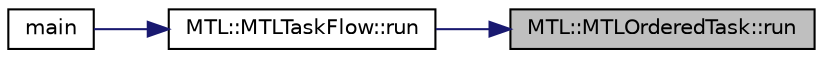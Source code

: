 digraph "MTL::MTLOrderedTask::run"
{
 // LATEX_PDF_SIZE
  edge [fontname="Helvetica",fontsize="10",labelfontname="Helvetica",labelfontsize="10"];
  node [fontname="Helvetica",fontsize="10",shape=record];
  rankdir="RL";
  Node1 [label="MTL::MTLOrderedTask::run",height=0.2,width=0.4,color="black", fillcolor="grey75", style="filled", fontcolor="black",tooltip="Run the task."];
  Node1 -> Node2 [dir="back",color="midnightblue",fontsize="10",style="solid",fontname="Helvetica"];
  Node2 [label="MTL::MTLTaskFlow::run",height=0.2,width=0.4,color="black", fillcolor="white", style="filled",URL="$d7/d79/classMTL_1_1MTLTaskFlow.html#ae6653a4aa745cd0932348295ef4866b3",tooltip="Run the Task Flow."];
  Node2 -> Node3 [dir="back",color="midnightblue",fontsize="10",style="solid",fontname="Helvetica"];
  Node3 [label="main",height=0.2,width=0.4,color="black", fillcolor="white", style="filled",URL="$dc/d7b/example_2example__7_2main_8cpp.html#ae66f6b31b5ad750f1fe042a706a4e3d4",tooltip=" "];
}

